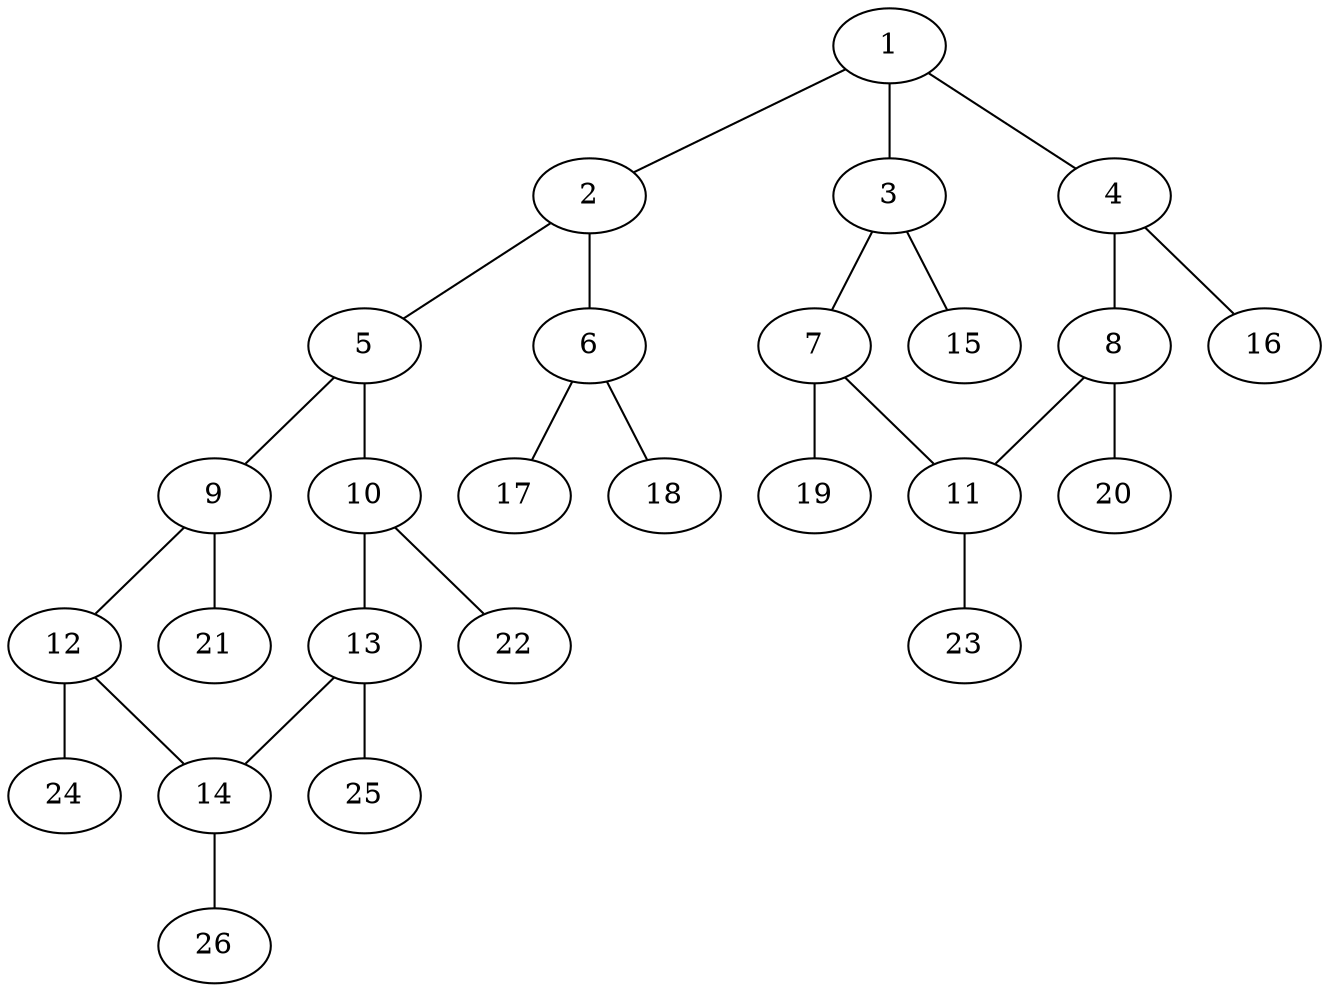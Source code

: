 graph molecule_1656 {
	1	 [chem=C];
	2	 [chem=N];
	1 -- 2	 [valence=1];
	3	 [chem=C];
	1 -- 3	 [valence=2];
	4	 [chem=C];
	1 -- 4	 [valence=1];
	5	 [chem=C];
	2 -- 5	 [valence=1];
	6	 [chem=N];
	2 -- 6	 [valence=1];
	7	 [chem=C];
	3 -- 7	 [valence=1];
	15	 [chem=H];
	3 -- 15	 [valence=1];
	8	 [chem=C];
	4 -- 8	 [valence=2];
	16	 [chem=H];
	4 -- 16	 [valence=1];
	9	 [chem=C];
	5 -- 9	 [valence=2];
	10	 [chem=C];
	5 -- 10	 [valence=1];
	17	 [chem=H];
	6 -- 17	 [valence=1];
	18	 [chem=H];
	6 -- 18	 [valence=1];
	11	 [chem=C];
	7 -- 11	 [valence=2];
	19	 [chem=H];
	7 -- 19	 [valence=1];
	8 -- 11	 [valence=1];
	20	 [chem=H];
	8 -- 20	 [valence=1];
	12	 [chem=C];
	9 -- 12	 [valence=1];
	21	 [chem=H];
	9 -- 21	 [valence=1];
	13	 [chem=C];
	10 -- 13	 [valence=2];
	22	 [chem=H];
	10 -- 22	 [valence=1];
	23	 [chem=H];
	11 -- 23	 [valence=1];
	14	 [chem=C];
	12 -- 14	 [valence=2];
	24	 [chem=H];
	12 -- 24	 [valence=1];
	13 -- 14	 [valence=1];
	25	 [chem=H];
	13 -- 25	 [valence=1];
	26	 [chem=H];
	14 -- 26	 [valence=1];
}
